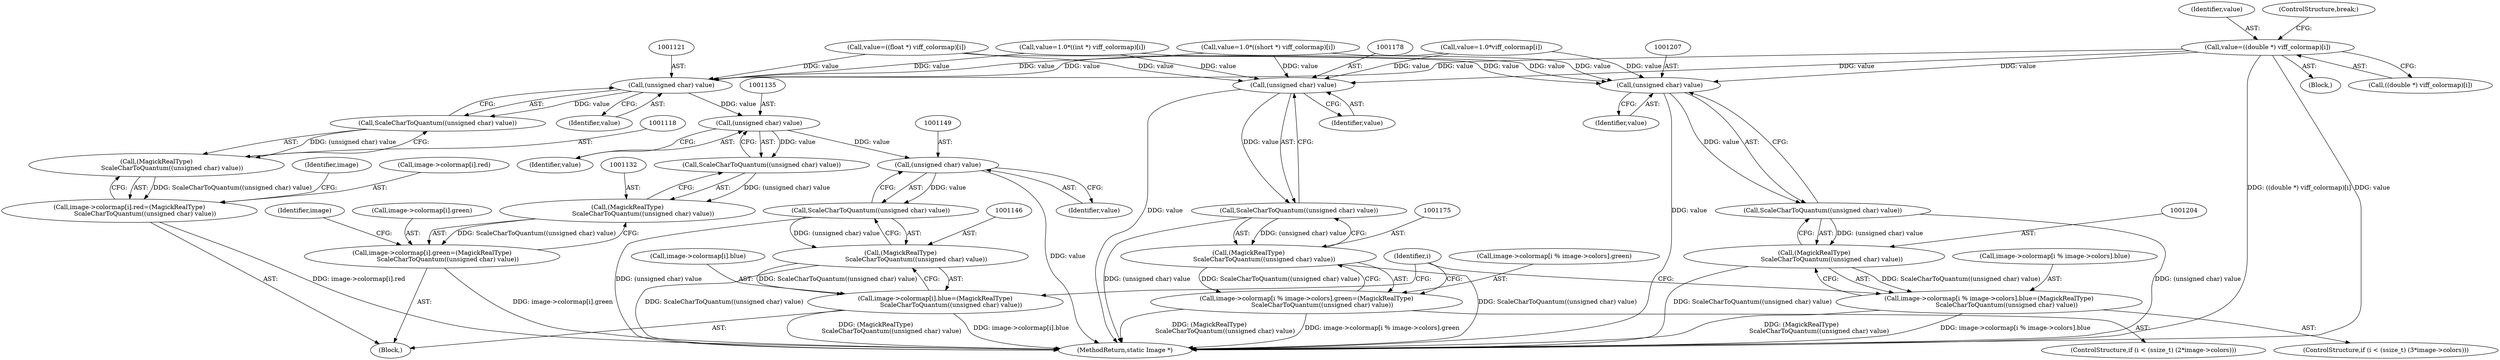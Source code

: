 digraph "0_ImageMagick_fe3066122ef72c82415811d25e9e3fad622c0a99_0@array" {
"1001083" [label="(Call,value=((double *) viff_colormap)[i])"];
"1001120" [label="(Call,(unsigned char) value)"];
"1001119" [label="(Call,ScaleCharToQuantum((unsigned char) value))"];
"1001117" [label="(Call,(MagickRealType)\n                ScaleCharToQuantum((unsigned char) value))"];
"1001109" [label="(Call,image->colormap[i].red=(MagickRealType)\n                ScaleCharToQuantum((unsigned char) value))"];
"1001134" [label="(Call,(unsigned char) value)"];
"1001133" [label="(Call,ScaleCharToQuantum((unsigned char) value))"];
"1001131" [label="(Call,(MagickRealType)\n                ScaleCharToQuantum((unsigned char) value))"];
"1001123" [label="(Call,image->colormap[i].green=(MagickRealType)\n                ScaleCharToQuantum((unsigned char) value))"];
"1001148" [label="(Call,(unsigned char) value)"];
"1001147" [label="(Call,ScaleCharToQuantum((unsigned char) value))"];
"1001145" [label="(Call,(MagickRealType)\n                ScaleCharToQuantum((unsigned char) value))"];
"1001137" [label="(Call,image->colormap[i].blue=(MagickRealType)\n                ScaleCharToQuantum((unsigned char) value))"];
"1001177" [label="(Call,(unsigned char) value)"];
"1001176" [label="(Call,ScaleCharToQuantum((unsigned char) value))"];
"1001174" [label="(Call,(MagickRealType)\n                ScaleCharToQuantum((unsigned char) value))"];
"1001162" [label="(Call,image->colormap[i % image->colors].green=(MagickRealType)\n                ScaleCharToQuantum((unsigned char) value))"];
"1001206" [label="(Call,(unsigned char) value)"];
"1001205" [label="(Call,ScaleCharToQuantum((unsigned char) value))"];
"1001203" [label="(Call,(MagickRealType)\n                  ScaleCharToQuantum((unsigned char) value))"];
"1001191" [label="(Call,image->colormap[i % image->colors].blue=(MagickRealType)\n                  ScaleCharToQuantum((unsigned char) value))"];
"1001133" [label="(Call,ScaleCharToQuantum((unsigned char) value))"];
"1001148" [label="(Call,(unsigned char) value)"];
"1001138" [label="(Call,image->colormap[i].blue)"];
"1001134" [label="(Call,(unsigned char) value)"];
"1001206" [label="(Call,(unsigned char) value)"];
"1001074" [label="(Call,value=((float *) viff_colormap)[i])"];
"1001208" [label="(Identifier,value)"];
"1001120" [label="(Call,(unsigned char) value)"];
"1001192" [label="(Call,image->colormap[i % image->colors].blue)"];
"1001137" [label="(Call,image->colormap[i].blue=(MagickRealType)\n                ScaleCharToQuantum((unsigned char) value))"];
"1001092" [label="(Call,value=1.0*viff_colormap[i])"];
"1001117" [label="(Call,(MagickRealType)\n                ScaleCharToQuantum((unsigned char) value))"];
"1001083" [label="(Call,value=((double *) viff_colormap)[i])"];
"1001174" [label="(Call,(MagickRealType)\n                ScaleCharToQuantum((unsigned char) value))"];
"1001162" [label="(Call,image->colormap[i % image->colors].green=(MagickRealType)\n                ScaleCharToQuantum((unsigned char) value))"];
"1001191" [label="(Call,image->colormap[i % image->colors].blue=(MagickRealType)\n                  ScaleCharToQuantum((unsigned char) value))"];
"1001085" [label="(Call,((double *) viff_colormap)[i])"];
"1001141" [label="(Identifier,image)"];
"1001179" [label="(Identifier,value)"];
"1001205" [label="(Call,ScaleCharToQuantum((unsigned char) value))"];
"1001084" [label="(Identifier,value)"];
"1001177" [label="(Call,(unsigned char) value)"];
"1001163" [label="(Call,image->colormap[i % image->colors].green)"];
"1001063" [label="(Call,value=1.0*((int *) viff_colormap)[i])"];
"1001123" [label="(Call,image->colormap[i].green=(MagickRealType)\n                ScaleCharToQuantum((unsigned char) value))"];
"1001181" [label="(ControlStructure,if (i < (ssize_t) (3*image->colors)))"];
"1001109" [label="(Call,image->colormap[i].red=(MagickRealType)\n                ScaleCharToQuantum((unsigned char) value))"];
"1001052" [label="(Call,value=1.0*((short *) viff_colormap)[i])"];
"1001119" [label="(Call,ScaleCharToQuantum((unsigned char) value))"];
"1001122" [label="(Identifier,value)"];
"1001145" [label="(Call,(MagickRealType)\n                ScaleCharToQuantum((unsigned char) value))"];
"1001124" [label="(Call,image->colormap[i].green)"];
"1001150" [label="(Identifier,value)"];
"1001090" [label="(ControlStructure,break;)"];
"1001127" [label="(Identifier,image)"];
"1001147" [label="(Call,ScaleCharToQuantum((unsigned char) value))"];
"1001203" [label="(Call,(MagickRealType)\n                  ScaleCharToQuantum((unsigned char) value))"];
"1001110" [label="(Call,image->colormap[i].red)"];
"1002465" [label="(MethodReturn,static Image *)"];
"1001050" [label="(Block,)"];
"1001108" [label="(Block,)"];
"1001136" [label="(Identifier,value)"];
"1001152" [label="(ControlStructure,if (i < (ssize_t) (2*image->colors)))"];
"1001176" [label="(Call,ScaleCharToQuantum((unsigned char) value))"];
"1001042" [label="(Identifier,i)"];
"1001131" [label="(Call,(MagickRealType)\n                ScaleCharToQuantum((unsigned char) value))"];
"1001083" -> "1001050"  [label="AST: "];
"1001083" -> "1001085"  [label="CFG: "];
"1001084" -> "1001083"  [label="AST: "];
"1001085" -> "1001083"  [label="AST: "];
"1001090" -> "1001083"  [label="CFG: "];
"1001083" -> "1002465"  [label="DDG: ((double *) viff_colormap)[i]"];
"1001083" -> "1002465"  [label="DDG: value"];
"1001083" -> "1001120"  [label="DDG: value"];
"1001083" -> "1001177"  [label="DDG: value"];
"1001083" -> "1001206"  [label="DDG: value"];
"1001120" -> "1001119"  [label="AST: "];
"1001120" -> "1001122"  [label="CFG: "];
"1001121" -> "1001120"  [label="AST: "];
"1001122" -> "1001120"  [label="AST: "];
"1001119" -> "1001120"  [label="CFG: "];
"1001120" -> "1001119"  [label="DDG: value"];
"1001074" -> "1001120"  [label="DDG: value"];
"1001063" -> "1001120"  [label="DDG: value"];
"1001092" -> "1001120"  [label="DDG: value"];
"1001052" -> "1001120"  [label="DDG: value"];
"1001120" -> "1001134"  [label="DDG: value"];
"1001119" -> "1001117"  [label="AST: "];
"1001117" -> "1001119"  [label="CFG: "];
"1001119" -> "1001117"  [label="DDG: (unsigned char) value"];
"1001117" -> "1001109"  [label="AST: "];
"1001118" -> "1001117"  [label="AST: "];
"1001109" -> "1001117"  [label="CFG: "];
"1001117" -> "1001109"  [label="DDG: ScaleCharToQuantum((unsigned char) value)"];
"1001109" -> "1001108"  [label="AST: "];
"1001110" -> "1001109"  [label="AST: "];
"1001127" -> "1001109"  [label="CFG: "];
"1001109" -> "1002465"  [label="DDG: image->colormap[i].red"];
"1001134" -> "1001133"  [label="AST: "];
"1001134" -> "1001136"  [label="CFG: "];
"1001135" -> "1001134"  [label="AST: "];
"1001136" -> "1001134"  [label="AST: "];
"1001133" -> "1001134"  [label="CFG: "];
"1001134" -> "1001133"  [label="DDG: value"];
"1001134" -> "1001148"  [label="DDG: value"];
"1001133" -> "1001131"  [label="AST: "];
"1001131" -> "1001133"  [label="CFG: "];
"1001133" -> "1001131"  [label="DDG: (unsigned char) value"];
"1001131" -> "1001123"  [label="AST: "];
"1001132" -> "1001131"  [label="AST: "];
"1001123" -> "1001131"  [label="CFG: "];
"1001131" -> "1001123"  [label="DDG: ScaleCharToQuantum((unsigned char) value)"];
"1001123" -> "1001108"  [label="AST: "];
"1001124" -> "1001123"  [label="AST: "];
"1001141" -> "1001123"  [label="CFG: "];
"1001123" -> "1002465"  [label="DDG: image->colormap[i].green"];
"1001148" -> "1001147"  [label="AST: "];
"1001148" -> "1001150"  [label="CFG: "];
"1001149" -> "1001148"  [label="AST: "];
"1001150" -> "1001148"  [label="AST: "];
"1001147" -> "1001148"  [label="CFG: "];
"1001148" -> "1002465"  [label="DDG: value"];
"1001148" -> "1001147"  [label="DDG: value"];
"1001147" -> "1001145"  [label="AST: "];
"1001145" -> "1001147"  [label="CFG: "];
"1001147" -> "1002465"  [label="DDG: (unsigned char) value"];
"1001147" -> "1001145"  [label="DDG: (unsigned char) value"];
"1001145" -> "1001137"  [label="AST: "];
"1001146" -> "1001145"  [label="AST: "];
"1001137" -> "1001145"  [label="CFG: "];
"1001145" -> "1002465"  [label="DDG: ScaleCharToQuantum((unsigned char) value)"];
"1001145" -> "1001137"  [label="DDG: ScaleCharToQuantum((unsigned char) value)"];
"1001137" -> "1001108"  [label="AST: "];
"1001138" -> "1001137"  [label="AST: "];
"1001042" -> "1001137"  [label="CFG: "];
"1001137" -> "1002465"  [label="DDG: image->colormap[i].blue"];
"1001137" -> "1002465"  [label="DDG: (MagickRealType)\n                ScaleCharToQuantum((unsigned char) value)"];
"1001177" -> "1001176"  [label="AST: "];
"1001177" -> "1001179"  [label="CFG: "];
"1001178" -> "1001177"  [label="AST: "];
"1001179" -> "1001177"  [label="AST: "];
"1001176" -> "1001177"  [label="CFG: "];
"1001177" -> "1002465"  [label="DDG: value"];
"1001177" -> "1001176"  [label="DDG: value"];
"1001074" -> "1001177"  [label="DDG: value"];
"1001063" -> "1001177"  [label="DDG: value"];
"1001092" -> "1001177"  [label="DDG: value"];
"1001052" -> "1001177"  [label="DDG: value"];
"1001176" -> "1001174"  [label="AST: "];
"1001174" -> "1001176"  [label="CFG: "];
"1001176" -> "1002465"  [label="DDG: (unsigned char) value"];
"1001176" -> "1001174"  [label="DDG: (unsigned char) value"];
"1001174" -> "1001162"  [label="AST: "];
"1001175" -> "1001174"  [label="AST: "];
"1001162" -> "1001174"  [label="CFG: "];
"1001174" -> "1002465"  [label="DDG: ScaleCharToQuantum((unsigned char) value)"];
"1001174" -> "1001162"  [label="DDG: ScaleCharToQuantum((unsigned char) value)"];
"1001162" -> "1001152"  [label="AST: "];
"1001163" -> "1001162"  [label="AST: "];
"1001042" -> "1001162"  [label="CFG: "];
"1001162" -> "1002465"  [label="DDG: image->colormap[i % image->colors].green"];
"1001162" -> "1002465"  [label="DDG: (MagickRealType)\n                ScaleCharToQuantum((unsigned char) value)"];
"1001206" -> "1001205"  [label="AST: "];
"1001206" -> "1001208"  [label="CFG: "];
"1001207" -> "1001206"  [label="AST: "];
"1001208" -> "1001206"  [label="AST: "];
"1001205" -> "1001206"  [label="CFG: "];
"1001206" -> "1002465"  [label="DDG: value"];
"1001206" -> "1001205"  [label="DDG: value"];
"1001074" -> "1001206"  [label="DDG: value"];
"1001063" -> "1001206"  [label="DDG: value"];
"1001092" -> "1001206"  [label="DDG: value"];
"1001052" -> "1001206"  [label="DDG: value"];
"1001205" -> "1001203"  [label="AST: "];
"1001203" -> "1001205"  [label="CFG: "];
"1001205" -> "1002465"  [label="DDG: (unsigned char) value"];
"1001205" -> "1001203"  [label="DDG: (unsigned char) value"];
"1001203" -> "1001191"  [label="AST: "];
"1001204" -> "1001203"  [label="AST: "];
"1001191" -> "1001203"  [label="CFG: "];
"1001203" -> "1002465"  [label="DDG: ScaleCharToQuantum((unsigned char) value)"];
"1001203" -> "1001191"  [label="DDG: ScaleCharToQuantum((unsigned char) value)"];
"1001191" -> "1001181"  [label="AST: "];
"1001192" -> "1001191"  [label="AST: "];
"1001042" -> "1001191"  [label="CFG: "];
"1001191" -> "1002465"  [label="DDG: image->colormap[i % image->colors].blue"];
"1001191" -> "1002465"  [label="DDG: (MagickRealType)\n                  ScaleCharToQuantum((unsigned char) value)"];
}
